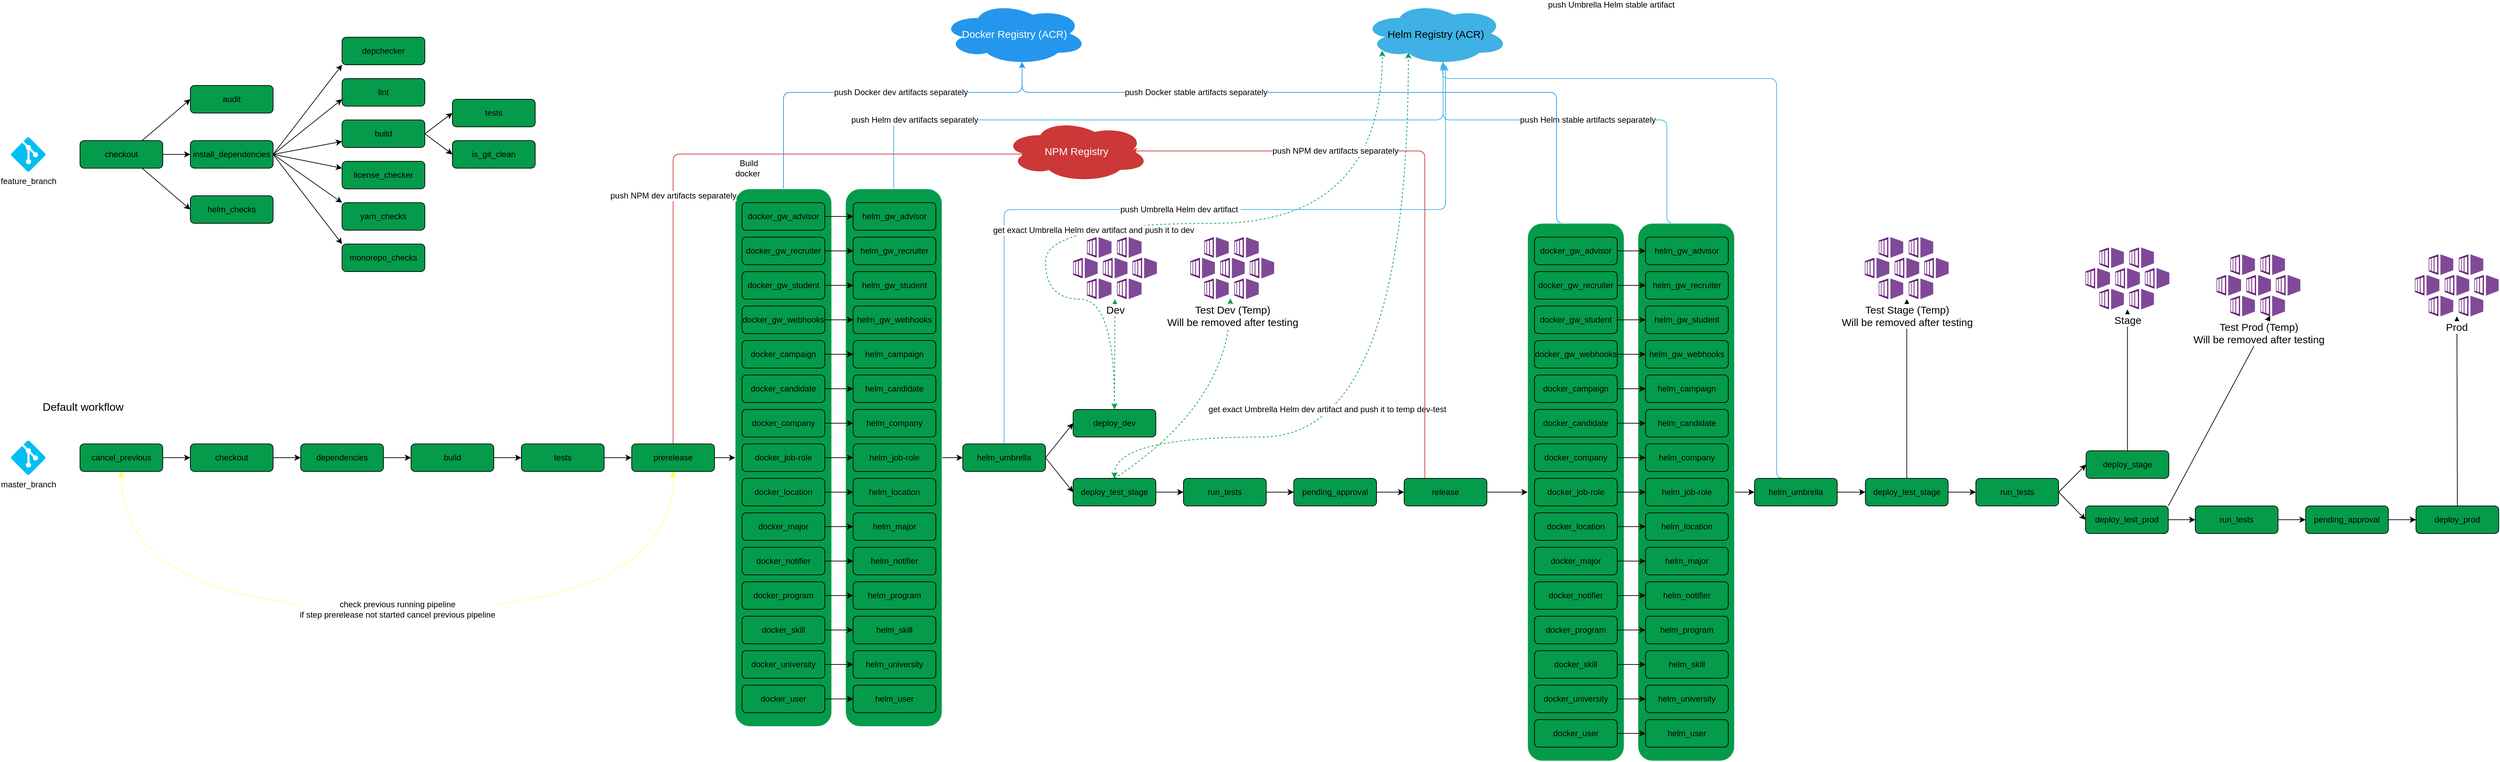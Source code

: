 <mxfile version="13.1.3">
    <diagram id="6hGFLwfOUW9BJ-s0fimq" name="Page-1">
        <mxGraphModel dx="970" dy="420" grid="1" gridSize="10" guides="1" tooltips="1" connect="1" arrows="1" fold="1" page="1" pageScale="1" pageWidth="827" pageHeight="1169" math="0" shadow="0">
            <root>
                <mxCell id="0"/>
                <mxCell id="1" parent="0"/>
                <mxCell id="155" value="" style="edgeStyle=none;rounded=0;orthogonalLoop=1;jettySize=auto;html=1;" parent="1" source="153" target="118" edge="1">
                    <mxGeometry relative="1" as="geometry"/>
                </mxCell>
                <mxCell id="242" value="&lt;font style=&quot;font-size: 12px&quot;&gt;push Helm dev artifacts separately&lt;/font&gt;" style="edgeStyle=orthogonalEdgeStyle;rounded=1;orthogonalLoop=1;jettySize=auto;html=1;exitX=0.5;exitY=0;exitDx=0;exitDy=0;entryX=0.55;entryY=0.95;entryDx=0;entryDy=0;entryPerimeter=0;fillColor=#1ba1e2;strokeColor=#3FB1E5;" parent="1" source="153" target="148" edge="1">
                    <mxGeometry x="-0.796" y="-30" relative="1" as="geometry">
                        <Array as="points">
                            <mxPoint x="1300" y="210"/>
                            <mxPoint x="2097" y="210"/>
                        </Array>
                        <mxPoint x="30" y="-30" as="offset"/>
                    </mxGeometry>
                </mxCell>
                <mxCell id="153" value="" style="rounded=1;whiteSpace=wrap;html=1;fillColor=#049B4A;strokeColor=#F0F0F0;" parent="1" vertex="1">
                    <mxGeometry x="1230" y="310" width="140" height="780" as="geometry"/>
                </mxCell>
                <mxCell id="240" value="&lt;font style=&quot;font-size: 12px&quot;&gt;push Docker&amp;nbsp;dev artifacts&amp;nbsp;separately&lt;/font&gt;" style="edgeStyle=orthogonalEdgeStyle;rounded=1;orthogonalLoop=1;jettySize=auto;html=1;exitX=0.5;exitY=0;exitDx=0;exitDy=0;entryX=0.55;entryY=0.95;entryDx=0;entryDy=0;entryPerimeter=0;fillColor=#0050ef;strokeColor=#2496ed;" parent="1" source="151" target="146" edge="1">
                    <mxGeometry x="0.168" relative="1" as="geometry">
                        <mxPoint x="1486" y="140" as="targetPoint"/>
                        <Array as="points">
                            <mxPoint x="1140" y="170"/>
                            <mxPoint x="1486" y="170"/>
                            <mxPoint x="1486" y="126"/>
                            <mxPoint x="1486" y="126"/>
                        </Array>
                        <mxPoint as="offset"/>
                    </mxGeometry>
                </mxCell>
                <mxCell id="151" value="" style="rounded=1;whiteSpace=wrap;html=1;fillColor=#049B4A;strokeColor=#F0F0F0;" parent="1" vertex="1">
                    <mxGeometry x="1070" y="310" width="140" height="780" as="geometry"/>
                </mxCell>
                <mxCell id="3" value="feature_branch" style="verticalLabelPosition=bottom;html=1;verticalAlign=top;align=center;strokeColor=none;fillColor=#00BEF2;shape=mxgraph.azure.git_repository;" parent="1" vertex="1">
                    <mxGeometry x="20" y="235" width="50" height="50" as="geometry"/>
                </mxCell>
                <mxCell id="4" value="master_branch" style="verticalLabelPosition=bottom;html=1;verticalAlign=top;align=center;strokeColor=none;fillColor=#00BEF2;shape=mxgraph.azure.git_repository;" parent="1" vertex="1">
                    <mxGeometry x="20" y="675" width="50" height="50" as="geometry"/>
                </mxCell>
                <mxCell id="31" style="rounded=0;orthogonalLoop=1;jettySize=auto;html=1;exitX=0.75;exitY=0;exitDx=0;exitDy=0;entryX=0;entryY=0.5;entryDx=0;entryDy=0;" parent="1" source="8" target="14" edge="1">
                    <mxGeometry relative="1" as="geometry"/>
                </mxCell>
                <mxCell id="32" value="" style="edgeStyle=orthogonalEdgeStyle;rounded=0;orthogonalLoop=1;jettySize=auto;html=1;" parent="1" source="8" target="10" edge="1">
                    <mxGeometry relative="1" as="geometry"/>
                </mxCell>
                <mxCell id="33" style="orthogonalLoop=1;jettySize=auto;html=1;exitX=0.75;exitY=1;exitDx=0;exitDy=0;entryX=0;entryY=0.5;entryDx=0;entryDy=0;rounded=0;" parent="1" source="8" target="24" edge="1">
                    <mxGeometry relative="1" as="geometry"/>
                </mxCell>
                <mxCell id="8" value="checkout" style="rounded=1;whiteSpace=wrap;html=1;fillColor=#049B4A;" parent="1" vertex="1">
                    <mxGeometry x="120" y="240" width="120" height="40" as="geometry"/>
                </mxCell>
                <mxCell id="34" value="" style="edgeStyle=none;rounded=0;orthogonalLoop=1;jettySize=auto;html=1;exitX=1;exitY=0.5;exitDx=0;exitDy=0;" parent="1" source="10" target="12" edge="1">
                    <mxGeometry relative="1" as="geometry"/>
                </mxCell>
                <mxCell id="40" style="edgeStyle=none;rounded=0;orthogonalLoop=1;jettySize=auto;html=1;exitX=1;exitY=0.5;exitDx=0;exitDy=0;entryX=0;entryY=1;entryDx=0;entryDy=0;" parent="1" source="10" target="18" edge="1">
                    <mxGeometry relative="1" as="geometry"/>
                </mxCell>
                <mxCell id="41" style="edgeStyle=none;rounded=0;orthogonalLoop=1;jettySize=auto;html=1;exitX=1;exitY=0.5;exitDx=0;exitDy=0;entryX=0;entryY=0.75;entryDx=0;entryDy=0;" parent="1" source="10" target="16" edge="1">
                    <mxGeometry relative="1" as="geometry"/>
                </mxCell>
                <mxCell id="43" style="edgeStyle=none;rounded=0;orthogonalLoop=1;jettySize=auto;html=1;exitX=1;exitY=0.5;exitDx=0;exitDy=0;entryX=0;entryY=0;entryDx=0;entryDy=0;" parent="1" source="10" target="27" edge="1">
                    <mxGeometry relative="1" as="geometry"/>
                </mxCell>
                <mxCell id="44" style="edgeStyle=none;rounded=0;orthogonalLoop=1;jettySize=auto;html=1;exitX=1;exitY=0.5;exitDx=0;exitDy=0;entryX=0;entryY=0;entryDx=0;entryDy=0;" parent="1" source="10" target="26" edge="1">
                    <mxGeometry relative="1" as="geometry"/>
                </mxCell>
                <mxCell id="45" style="edgeStyle=none;rounded=0;orthogonalLoop=1;jettySize=auto;html=1;exitX=1;exitY=0.5;exitDx=0;exitDy=0;entryX=0;entryY=0.25;entryDx=0;entryDy=0;" parent="1" source="10" target="20" edge="1">
                    <mxGeometry relative="1" as="geometry"/>
                </mxCell>
                <mxCell id="10" value="install_dependencies" style="rounded=1;whiteSpace=wrap;html=1;fillColor=#049B4A;" parent="1" vertex="1">
                    <mxGeometry x="280" y="240" width="120" height="40" as="geometry"/>
                </mxCell>
                <mxCell id="35" style="edgeStyle=none;rounded=0;orthogonalLoop=1;jettySize=auto;html=1;exitX=1;exitY=0.5;exitDx=0;exitDy=0;entryX=0;entryY=0.5;entryDx=0;entryDy=0;" parent="1" source="12" target="22" edge="1">
                    <mxGeometry relative="1" as="geometry"/>
                </mxCell>
                <mxCell id="36" style="edgeStyle=none;rounded=0;orthogonalLoop=1;jettySize=auto;html=1;exitX=1;exitY=0.5;exitDx=0;exitDy=0;entryX=0;entryY=0.5;entryDx=0;entryDy=0;" parent="1" source="12" target="28" edge="1">
                    <mxGeometry relative="1" as="geometry"/>
                </mxCell>
                <mxCell id="12" value="build" style="rounded=1;whiteSpace=wrap;html=1;fillColor=#049B4A;" parent="1" vertex="1">
                    <mxGeometry x="500" y="210" width="120" height="40" as="geometry"/>
                </mxCell>
                <mxCell id="14" value="audit" style="rounded=1;whiteSpace=wrap;html=1;fillColor=#049B4A;" parent="1" vertex="1">
                    <mxGeometry x="280" y="160" width="120" height="40" as="geometry"/>
                </mxCell>
                <mxCell id="16" value="lint" style="rounded=1;whiteSpace=wrap;html=1;fillColor=#049B4A;" parent="1" vertex="1">
                    <mxGeometry x="500" y="150" width="120" height="40" as="geometry"/>
                </mxCell>
                <mxCell id="18" value="depchecker" style="rounded=1;whiteSpace=wrap;html=1;fillColor=#049B4A;" parent="1" vertex="1">
                    <mxGeometry x="500" y="90" width="120" height="40" as="geometry"/>
                </mxCell>
                <mxCell id="20" value="license_checker" style="rounded=1;whiteSpace=wrap;html=1;fillColor=#049B4A;" parent="1" vertex="1">
                    <mxGeometry x="500" y="270" width="120" height="40" as="geometry"/>
                </mxCell>
                <mxCell id="22" value="tests" style="rounded=1;whiteSpace=wrap;html=1;fillColor=#049B4A;" parent="1" vertex="1">
                    <mxGeometry x="660" y="180" width="120" height="40" as="geometry"/>
                </mxCell>
                <mxCell id="24" value="helm_checks" style="rounded=1;whiteSpace=wrap;html=1;fillColor=#049B4A;" parent="1" vertex="1">
                    <mxGeometry x="280" y="320" width="120" height="40" as="geometry"/>
                </mxCell>
                <mxCell id="26" value="yarn_checks" style="rounded=1;whiteSpace=wrap;html=1;fillColor=#049B4A;" parent="1" vertex="1">
                    <mxGeometry x="500" y="330" width="120" height="40" as="geometry"/>
                </mxCell>
                <mxCell id="27" value="monorepo_checks" style="rounded=1;whiteSpace=wrap;html=1;fillColor=#049B4A;" parent="1" vertex="1">
                    <mxGeometry x="500" y="390" width="120" height="40" as="geometry"/>
                </mxCell>
                <mxCell id="28" value="is_git_clean" style="rounded=1;whiteSpace=wrap;html=1;fillColor=#049B4A;" parent="1" vertex="1">
                    <mxGeometry x="660" y="240" width="120" height="40" as="geometry"/>
                </mxCell>
                <mxCell id="48" value="" style="edgeStyle=none;rounded=0;orthogonalLoop=1;jettySize=auto;html=1;" parent="1" source="46" target="47" edge="1">
                    <mxGeometry relative="1" as="geometry"/>
                </mxCell>
                <mxCell id="250" value="&lt;font style=&quot;font-size: 12px&quot;&gt;check previous running pipeline&lt;br&gt;if step prerelease not started cancel previous pipeline&lt;/font&gt;" style="edgeStyle=orthogonalEdgeStyle;curved=1;orthogonalLoop=1;jettySize=auto;html=1;exitX=0.5;exitY=1;exitDx=0;exitDy=0;entryX=0.5;entryY=1;entryDx=0;entryDy=0;dashed=1;startArrow=classic;startFill=1;strokeColor=#FFFF33;" parent="1" source="46" target="55" edge="1">
                    <mxGeometry relative="1" as="geometry">
                        <Array as="points">
                            <mxPoint x="180" y="920"/>
                            <mxPoint x="980" y="920"/>
                        </Array>
                    </mxGeometry>
                </mxCell>
                <mxCell id="46" value="cancel_previous" style="rounded=1;whiteSpace=wrap;html=1;fillColor=#049B4A;" parent="1" vertex="1">
                    <mxGeometry x="120" y="680" width="120" height="40" as="geometry"/>
                </mxCell>
                <mxCell id="50" value="" style="edgeStyle=none;rounded=0;orthogonalLoop=1;jettySize=auto;html=1;" parent="1" source="47" target="49" edge="1">
                    <mxGeometry relative="1" as="geometry"/>
                </mxCell>
                <mxCell id="47" value="checkout" style="rounded=1;whiteSpace=wrap;html=1;fillColor=#049B4A;" parent="1" vertex="1">
                    <mxGeometry x="280" y="680" width="120" height="40" as="geometry"/>
                </mxCell>
                <mxCell id="52" value="" style="edgeStyle=none;rounded=0;orthogonalLoop=1;jettySize=auto;html=1;" parent="1" source="49" target="51" edge="1">
                    <mxGeometry relative="1" as="geometry"/>
                </mxCell>
                <mxCell id="49" value="dependencies" style="rounded=1;whiteSpace=wrap;html=1;fillColor=#049B4A;" parent="1" vertex="1">
                    <mxGeometry x="440" y="680" width="120" height="40" as="geometry"/>
                </mxCell>
                <mxCell id="54" value="" style="edgeStyle=none;rounded=0;orthogonalLoop=1;jettySize=auto;html=1;" parent="1" source="51" target="53" edge="1">
                    <mxGeometry relative="1" as="geometry"/>
                </mxCell>
                <mxCell id="51" value="build" style="rounded=1;whiteSpace=wrap;html=1;fillColor=#049B4A;" parent="1" vertex="1">
                    <mxGeometry x="600" y="680" width="120" height="40" as="geometry"/>
                </mxCell>
                <mxCell id="56" value="" style="edgeStyle=none;rounded=0;orthogonalLoop=1;jettySize=auto;html=1;" parent="1" source="53" target="55" edge="1">
                    <mxGeometry relative="1" as="geometry"/>
                </mxCell>
                <mxCell id="53" value="tests" style="rounded=1;whiteSpace=wrap;html=1;fillColor=#049B4A;" parent="1" vertex="1">
                    <mxGeometry x="760" y="680" width="120" height="40" as="geometry"/>
                </mxCell>
                <mxCell id="154" value="" style="edgeStyle=none;rounded=0;orthogonalLoop=1;jettySize=auto;html=1;" parent="1" source="55" target="151" edge="1">
                    <mxGeometry relative="1" as="geometry"/>
                </mxCell>
                <mxCell id="237" value="&lt;font style=&quot;font-size: 12px&quot;&gt;push NPM dev artifacts&amp;nbsp;separately&lt;/font&gt;" style="edgeStyle=orthogonalEdgeStyle;rounded=1;orthogonalLoop=1;jettySize=auto;html=1;exitX=0.5;exitY=0;exitDx=0;exitDy=0;entryX=0.16;entryY=0.55;entryDx=0;entryDy=0;entryPerimeter=0;fillColor=#e51400;strokeColor=#cb3837;" parent="1" source="55" target="144" edge="1">
                    <mxGeometry x="-0.1" y="-60" relative="1" as="geometry">
                        <Array as="points">
                            <mxPoint x="980" y="260"/>
                        </Array>
                        <mxPoint as="offset"/>
                    </mxGeometry>
                </mxCell>
                <mxCell id="55" value="prerelease" style="rounded=1;whiteSpace=wrap;html=1;fillColor=#049B4A;" parent="1" vertex="1">
                    <mxGeometry x="920" y="680" width="120" height="40" as="geometry"/>
                </mxCell>
                <mxCell id="110" value="" style="edgeStyle=none;rounded=0;orthogonalLoop=1;jettySize=auto;html=1;" parent="1" source="57" target="88" edge="1">
                    <mxGeometry relative="1" as="geometry"/>
                </mxCell>
                <mxCell id="57" value="docker_job-role" style="rounded=1;whiteSpace=wrap;html=1;fillColor=#049B4A;" parent="1" vertex="1">
                    <mxGeometry x="1080" y="680" width="120" height="40" as="geometry"/>
                </mxCell>
                <mxCell id="109" value="" style="edgeStyle=none;rounded=0;orthogonalLoop=1;jettySize=auto;html=1;" parent="1" source="59" target="89" edge="1">
                    <mxGeometry relative="1" as="geometry"/>
                </mxCell>
                <mxCell id="59" value="docker_company" style="rounded=1;whiteSpace=wrap;html=1;fillColor=#049B4A;" parent="1" vertex="1">
                    <mxGeometry x="1080" y="630" width="120" height="40" as="geometry"/>
                </mxCell>
                <mxCell id="108" value="" style="edgeStyle=none;rounded=0;orthogonalLoop=1;jettySize=auto;html=1;" parent="1" source="60" target="90" edge="1">
                    <mxGeometry relative="1" as="geometry"/>
                </mxCell>
                <mxCell id="60" value="docker_candidate" style="rounded=1;whiteSpace=wrap;html=1;fillColor=#049B4A;" parent="1" vertex="1">
                    <mxGeometry x="1080" y="580" width="120" height="40" as="geometry"/>
                </mxCell>
                <mxCell id="107" value="" style="edgeStyle=none;rounded=0;orthogonalLoop=1;jettySize=auto;html=1;" parent="1" source="61" target="91" edge="1">
                    <mxGeometry relative="1" as="geometry"/>
                </mxCell>
                <mxCell id="61" value="docker_campaign" style="rounded=1;whiteSpace=wrap;html=1;fillColor=#049B4A;" parent="1" vertex="1">
                    <mxGeometry x="1080" y="530" width="120" height="40" as="geometry"/>
                </mxCell>
                <mxCell id="106" value="" style="edgeStyle=none;rounded=0;orthogonalLoop=1;jettySize=auto;html=1;" parent="1" source="62" target="92" edge="1">
                    <mxGeometry relative="1" as="geometry"/>
                </mxCell>
                <mxCell id="62" value="docker_gw_webhooks" style="rounded=1;whiteSpace=wrap;html=1;fillColor=#049B4A;" parent="1" vertex="1">
                    <mxGeometry x="1080" y="480" width="120" height="40" as="geometry"/>
                </mxCell>
                <mxCell id="105" value="" style="edgeStyle=none;rounded=0;orthogonalLoop=1;jettySize=auto;html=1;" parent="1" source="63" target="93" edge="1">
                    <mxGeometry relative="1" as="geometry"/>
                </mxCell>
                <mxCell id="63" value="docker_gw_student" style="rounded=1;whiteSpace=wrap;html=1;fillColor=#049B4A;" parent="1" vertex="1">
                    <mxGeometry x="1080" y="430" width="120" height="40" as="geometry"/>
                </mxCell>
                <mxCell id="104" value="" style="edgeStyle=none;rounded=0;orthogonalLoop=1;jettySize=auto;html=1;" parent="1" source="64" target="94" edge="1">
                    <mxGeometry relative="1" as="geometry"/>
                </mxCell>
                <mxCell id="64" value="docker_gw_recruiter" style="rounded=1;whiteSpace=wrap;html=1;fillColor=#049B4A;" parent="1" vertex="1">
                    <mxGeometry x="1080" y="380" width="120" height="40" as="geometry"/>
                </mxCell>
                <mxCell id="103" value="" style="edgeStyle=none;rounded=0;orthogonalLoop=1;jettySize=auto;html=1;" parent="1" source="65" target="95" edge="1">
                    <mxGeometry relative="1" as="geometry"/>
                </mxCell>
                <mxCell id="65" value="docker_gw_advisor" style="rounded=1;whiteSpace=wrap;html=1;fillColor=#049B4A;" parent="1" vertex="1">
                    <mxGeometry x="1080" y="330" width="120" height="40" as="geometry"/>
                </mxCell>
                <mxCell id="115" value="" style="edgeStyle=none;rounded=0;orthogonalLoop=1;jettySize=auto;html=1;" parent="1" source="66" target="96" edge="1">
                    <mxGeometry relative="1" as="geometry"/>
                </mxCell>
                <mxCell id="66" value="docker_skill" style="rounded=1;whiteSpace=wrap;html=1;fillColor=#049B4A;" parent="1" vertex="1">
                    <mxGeometry x="1080" y="930" width="120" height="40" as="geometry"/>
                </mxCell>
                <mxCell id="111" value="" style="edgeStyle=none;rounded=0;orthogonalLoop=1;jettySize=auto;html=1;" parent="1" source="67" target="97" edge="1">
                    <mxGeometry relative="1" as="geometry"/>
                </mxCell>
                <mxCell id="67" value="docker_location" style="rounded=1;whiteSpace=wrap;html=1;fillColor=#049B4A;" parent="1" vertex="1">
                    <mxGeometry x="1080" y="730" width="120" height="40" as="geometry"/>
                </mxCell>
                <mxCell id="112" value="" style="edgeStyle=none;rounded=0;orthogonalLoop=1;jettySize=auto;html=1;" parent="1" source="68" target="98" edge="1">
                    <mxGeometry relative="1" as="geometry"/>
                </mxCell>
                <mxCell id="68" value="docker_major" style="rounded=1;whiteSpace=wrap;html=1;fillColor=#049B4A;" parent="1" vertex="1">
                    <mxGeometry x="1080" y="780" width="120" height="40" as="geometry"/>
                </mxCell>
                <mxCell id="113" value="" style="edgeStyle=none;rounded=0;orthogonalLoop=1;jettySize=auto;html=1;" parent="1" source="69" target="99" edge="1">
                    <mxGeometry relative="1" as="geometry"/>
                </mxCell>
                <mxCell id="69" value="docker_notifier" style="rounded=1;whiteSpace=wrap;html=1;fillColor=#049B4A;" parent="1" vertex="1">
                    <mxGeometry x="1080" y="830" width="120" height="40" as="geometry"/>
                </mxCell>
                <mxCell id="114" value="" style="edgeStyle=none;rounded=0;orthogonalLoop=1;jettySize=auto;html=1;" parent="1" source="70" target="100" edge="1">
                    <mxGeometry relative="1" as="geometry"/>
                </mxCell>
                <mxCell id="70" value="docker_program" style="rounded=1;whiteSpace=wrap;html=1;fillColor=#049B4A;" parent="1" vertex="1">
                    <mxGeometry x="1080" y="880" width="120" height="40" as="geometry"/>
                </mxCell>
                <mxCell id="116" value="" style="edgeStyle=none;rounded=0;orthogonalLoop=1;jettySize=auto;html=1;" parent="1" source="71" target="101" edge="1">
                    <mxGeometry relative="1" as="geometry"/>
                </mxCell>
                <mxCell id="71" value="docker_university" style="rounded=1;whiteSpace=wrap;html=1;fillColor=#049B4A;" parent="1" vertex="1">
                    <mxGeometry x="1080" y="980" width="120" height="40" as="geometry"/>
                </mxCell>
                <mxCell id="117" value="" style="edgeStyle=none;rounded=0;orthogonalLoop=1;jettySize=auto;html=1;" parent="1" source="72" target="102" edge="1">
                    <mxGeometry relative="1" as="geometry"/>
                </mxCell>
                <mxCell id="72" value="docker_user" style="rounded=1;whiteSpace=wrap;html=1;fillColor=#049B4A;" parent="1" vertex="1">
                    <mxGeometry x="1080" y="1030" width="120" height="40" as="geometry"/>
                </mxCell>
                <mxCell id="88" value="helm_job-role" style="rounded=1;whiteSpace=wrap;html=1;fillColor=#049B4A;" parent="1" vertex="1">
                    <mxGeometry x="1241" y="680" width="120" height="40" as="geometry"/>
                </mxCell>
                <mxCell id="121" value="" style="edgeStyle=none;rounded=0;orthogonalLoop=1;jettySize=auto;html=1;exitX=1;exitY=0.5;exitDx=0;exitDy=0;entryX=0;entryY=0.5;entryDx=0;entryDy=0;" parent="1" source="118" target="120" edge="1">
                    <mxGeometry relative="1" as="geometry"/>
                </mxCell>
                <mxCell id="123" style="edgeStyle=none;rounded=0;orthogonalLoop=1;jettySize=auto;html=1;exitX=1;exitY=0.5;exitDx=0;exitDy=0;entryX=0;entryY=0.5;entryDx=0;entryDy=0;" parent="1" source="118" target="122" edge="1">
                    <mxGeometry relative="1" as="geometry"/>
                </mxCell>
                <mxCell id="244" value="&lt;font style=&quot;font-size: 12px&quot;&gt;push Umbrella Helm dev artifact&amp;nbsp;&lt;/font&gt;" style="edgeStyle=orthogonalEdgeStyle;rounded=1;orthogonalLoop=1;jettySize=auto;html=1;exitX=0.5;exitY=0;exitDx=0;exitDy=0;fillColor=#1ba1e2;strokeColor=#3FB1E5;" parent="1" source="118" edge="1">
                    <mxGeometry relative="1" as="geometry">
                        <mxPoint x="2100" y="130" as="targetPoint"/>
                        <Array as="points">
                            <mxPoint x="1460" y="340"/>
                            <mxPoint x="2100" y="340"/>
                        </Array>
                    </mxGeometry>
                </mxCell>
                <mxCell id="118" value="helm_umbrella" style="rounded=1;whiteSpace=wrap;html=1;fillColor=#049B4A;" parent="1" vertex="1">
                    <mxGeometry x="1400" y="680" width="120" height="40" as="geometry"/>
                </mxCell>
                <mxCell id="172" style="edgeStyle=none;rounded=0;orthogonalLoop=1;jettySize=auto;html=1;exitX=0.5;exitY=0;exitDx=0;exitDy=0;dashed=1;strokeColor=#049B4A;" parent="1" source="120" target="161" edge="1">
                    <mxGeometry relative="1" as="geometry"/>
                </mxCell>
                <mxCell id="248" value="&lt;font style=&quot;font-size: 12px&quot;&gt;get exact Umbrella Helm dev artifact and push it to dev&amp;nbsp;&lt;/font&gt;" style="edgeStyle=orthogonalEdgeStyle;orthogonalLoop=1;jettySize=auto;html=1;exitX=0.5;exitY=0;exitDx=0;exitDy=0;entryX=0.13;entryY=0.77;entryDx=0;entryDy=0;entryPerimeter=0;strokeColor=#049B4A;dashed=1;curved=1;startArrow=classic;startFill=1;" parent="1" source="120" target="148" edge="1">
                    <mxGeometry x="-0.206" y="-10" relative="1" as="geometry">
                        <Array as="points">
                            <mxPoint x="1620" y="470"/>
                            <mxPoint x="1520" y="470"/>
                            <mxPoint x="1520" y="360"/>
                            <mxPoint x="2008" y="360"/>
                        </Array>
                        <mxPoint as="offset"/>
                    </mxGeometry>
                </mxCell>
                <mxCell id="120" value="deploy_dev" style="rounded=1;whiteSpace=wrap;html=1;fillColor=#049B4A;" parent="1" vertex="1">
                    <mxGeometry x="1560" y="630" width="120" height="40" as="geometry"/>
                </mxCell>
                <mxCell id="89" value="helm_company" style="rounded=1;whiteSpace=wrap;html=1;fillColor=#049B4A;" parent="1" vertex="1">
                    <mxGeometry x="1241" y="630" width="120" height="40" as="geometry"/>
                </mxCell>
                <mxCell id="90" value="helm_candidate" style="rounded=1;whiteSpace=wrap;html=1;fillColor=#049B4A;" parent="1" vertex="1">
                    <mxGeometry x="1241" y="580" width="120" height="40" as="geometry"/>
                </mxCell>
                <mxCell id="91" value="helm_campaign" style="rounded=1;whiteSpace=wrap;html=1;fillColor=#049B4A;" parent="1" vertex="1">
                    <mxGeometry x="1241" y="530" width="120" height="40" as="geometry"/>
                </mxCell>
                <mxCell id="92" value="helm_gw_webhooks" style="rounded=1;whiteSpace=wrap;html=1;fillColor=#049B4A;" parent="1" vertex="1">
                    <mxGeometry x="1241" y="480" width="120" height="40" as="geometry"/>
                </mxCell>
                <mxCell id="93" value="helm_gw_student" style="rounded=1;whiteSpace=wrap;html=1;fillColor=#049B4A;" parent="1" vertex="1">
                    <mxGeometry x="1241" y="430" width="120" height="40" as="geometry"/>
                </mxCell>
                <mxCell id="94" value="helm_gw_recruiter" style="rounded=1;whiteSpace=wrap;html=1;fillColor=#049B4A;" parent="1" vertex="1">
                    <mxGeometry x="1241" y="380" width="120" height="40" as="geometry"/>
                </mxCell>
                <mxCell id="95" value="helm_gw_advisor" style="rounded=1;whiteSpace=wrap;html=1;fillColor=#049B4A;" parent="1" vertex="1">
                    <mxGeometry x="1241" y="330" width="120" height="40" as="geometry"/>
                </mxCell>
                <mxCell id="96" value="helm_skill" style="rounded=1;whiteSpace=wrap;html=1;fillColor=#049B4A;" parent="1" vertex="1">
                    <mxGeometry x="1241" y="930" width="120" height="40" as="geometry"/>
                </mxCell>
                <mxCell id="97" value="helm_location" style="rounded=1;whiteSpace=wrap;html=1;fillColor=#049B4A;" parent="1" vertex="1">
                    <mxGeometry x="1241" y="730" width="120" height="40" as="geometry"/>
                </mxCell>
                <mxCell id="98" value="helm_major" style="rounded=1;whiteSpace=wrap;html=1;fillColor=#049B4A;" parent="1" vertex="1">
                    <mxGeometry x="1241" y="780" width="120" height="40" as="geometry"/>
                </mxCell>
                <mxCell id="99" value="helm_notifier" style="rounded=1;whiteSpace=wrap;html=1;fillColor=#049B4A;" parent="1" vertex="1">
                    <mxGeometry x="1241" y="830" width="120" height="40" as="geometry"/>
                </mxCell>
                <mxCell id="100" value="helm_program" style="rounded=1;whiteSpace=wrap;html=1;fillColor=#049B4A;" parent="1" vertex="1">
                    <mxGeometry x="1241" y="880" width="120" height="40" as="geometry"/>
                </mxCell>
                <mxCell id="101" value="helm_university" style="rounded=1;whiteSpace=wrap;html=1;fillColor=#049B4A;" parent="1" vertex="1">
                    <mxGeometry x="1241" y="980" width="120" height="40" as="geometry"/>
                </mxCell>
                <mxCell id="102" value="helm_user" style="rounded=1;whiteSpace=wrap;html=1;fillColor=#049B4A;" parent="1" vertex="1">
                    <mxGeometry x="1241" y="1030" width="120" height="40" as="geometry"/>
                </mxCell>
                <mxCell id="125" value="" style="edgeStyle=none;rounded=0;orthogonalLoop=1;jettySize=auto;html=1;" parent="1" source="122" target="124" edge="1">
                    <mxGeometry relative="1" as="geometry"/>
                </mxCell>
                <mxCell id="173" style="edgeStyle=none;orthogonalLoop=1;jettySize=auto;html=1;exitX=0.5;exitY=0;exitDx=0;exitDy=0;entryX=0.477;entryY=0.989;entryDx=0;entryDy=0;entryPerimeter=0;dashed=1;strokeColor=#049B4A;curved=1;" parent="1" source="122" target="163" edge="1">
                    <mxGeometry relative="1" as="geometry">
                        <Array as="points">
                            <mxPoint x="1788" y="620"/>
                        </Array>
                    </mxGeometry>
                </mxCell>
                <mxCell id="249" value="&lt;span style=&quot;font-size: 12px&quot;&gt;get exact Umbrella Helm dev artifact and push it to temp dev-test&amp;nbsp;&lt;/span&gt;" style="edgeStyle=orthogonalEdgeStyle;orthogonalLoop=1;jettySize=auto;html=1;exitX=0.5;exitY=0;exitDx=0;exitDy=0;entryX=0.31;entryY=0.8;entryDx=0;entryDy=0;entryPerimeter=0;dashed=1;strokeColor=#049B4A;startArrow=classic;startFill=1;curved=1;" parent="1" source="122" target="148" edge="1">
                    <mxGeometry x="-0.291" y="40" relative="1" as="geometry">
                        <Array as="points">
                            <mxPoint x="1620" y="670"/>
                            <mxPoint x="2046" y="670"/>
                        </Array>
                        <mxPoint as="offset"/>
                    </mxGeometry>
                </mxCell>
                <mxCell id="122" value="deploy_test_stage" style="rounded=1;whiteSpace=wrap;html=1;fillColor=#049B4A;" parent="1" vertex="1">
                    <mxGeometry x="1560" y="730" width="120" height="40" as="geometry"/>
                </mxCell>
                <mxCell id="127" value="" style="edgeStyle=none;rounded=0;orthogonalLoop=1;jettySize=auto;html=1;" parent="1" source="124" target="126" edge="1">
                    <mxGeometry relative="1" as="geometry"/>
                </mxCell>
                <mxCell id="124" value="run_tests" style="rounded=1;whiteSpace=wrap;html=1;fillColor=#049B4A;" parent="1" vertex="1">
                    <mxGeometry x="1720" y="730" width="120" height="40" as="geometry"/>
                </mxCell>
                <mxCell id="129" value="" style="edgeStyle=none;rounded=0;orthogonalLoop=1;jettySize=auto;html=1;" parent="1" source="126" target="128" edge="1">
                    <mxGeometry relative="1" as="geometry"/>
                </mxCell>
                <mxCell id="126" value="pending_approval" style="rounded=1;whiteSpace=wrap;html=1;fillColor=#049B4A;" parent="1" vertex="1">
                    <mxGeometry x="1880" y="730" width="120" height="40" as="geometry"/>
                </mxCell>
                <mxCell id="230" style="edgeStyle=none;rounded=0;orthogonalLoop=1;jettySize=auto;html=1;exitX=1;exitY=0.5;exitDx=0;exitDy=0;entryX=0;entryY=0.5;entryDx=0;entryDy=0;" parent="1" source="128" target="183" edge="1">
                    <mxGeometry relative="1" as="geometry">
                        <mxPoint x="2151" y="750" as="sourcePoint"/>
                    </mxGeometry>
                </mxCell>
                <mxCell id="238" value="&lt;font style=&quot;font-size: 12px&quot;&gt;push NPM&amp;nbsp;dev artifacts&amp;nbsp;separately&lt;/font&gt;" style="edgeStyle=orthogonalEdgeStyle;rounded=1;orthogonalLoop=1;jettySize=auto;html=1;exitX=0.25;exitY=0;exitDx=0;exitDy=0;entryX=0.875;entryY=0.5;entryDx=0;entryDy=0;entryPerimeter=0;fillColor=#e51400;strokeColor=#cb3837;" parent="1" source="128" target="144" edge="1">
                    <mxGeometry x="0.054" y="130" relative="1" as="geometry">
                        <Array as="points">
                            <mxPoint x="2070" y="255"/>
                        </Array>
                        <mxPoint x="-130" y="-130" as="offset"/>
                    </mxGeometry>
                </mxCell>
                <mxCell id="128" value="release" style="rounded=1;whiteSpace=wrap;html=1;fillColor=#049B4A;" parent="1" vertex="1">
                    <mxGeometry x="2040" y="730" width="120" height="40" as="geometry"/>
                </mxCell>
                <mxCell id="133" value="" style="edgeStyle=none;rounded=0;orthogonalLoop=1;jettySize=auto;html=1;" parent="1" source="130" target="132" edge="1">
                    <mxGeometry relative="1" as="geometry"/>
                </mxCell>
                <mxCell id="174" style="edgeStyle=none;rounded=0;orthogonalLoop=1;jettySize=auto;html=1;" parent="1" source="130" target="164" edge="1">
                    <mxGeometry relative="1" as="geometry"/>
                </mxCell>
                <mxCell id="130" value="deploy_test_stage" style="rounded=1;whiteSpace=wrap;html=1;fillColor=#049B4A;" parent="1" vertex="1">
                    <mxGeometry x="2708.81" y="730" width="120" height="40" as="geometry"/>
                </mxCell>
                <mxCell id="135" value="" style="edgeStyle=none;rounded=0;orthogonalLoop=1;jettySize=auto;html=1;entryX=0;entryY=0.5;entryDx=0;entryDy=0;exitX=1;exitY=0.5;exitDx=0;exitDy=0;" parent="1" source="132" target="134" edge="1">
                    <mxGeometry relative="1" as="geometry"/>
                </mxCell>
                <mxCell id="176" style="edgeStyle=none;rounded=0;orthogonalLoop=1;jettySize=auto;html=1;exitX=1;exitY=0.5;exitDx=0;exitDy=0;entryX=0;entryY=0.5;entryDx=0;entryDy=0;" parent="1" source="132" target="136" edge="1">
                    <mxGeometry relative="1" as="geometry"/>
                </mxCell>
                <mxCell id="132" value="run_tests" style="rounded=1;whiteSpace=wrap;html=1;fillColor=#049B4A;" parent="1" vertex="1">
                    <mxGeometry x="2869" y="730" width="120" height="40" as="geometry"/>
                </mxCell>
                <mxCell id="175" style="edgeStyle=none;rounded=0;orthogonalLoop=1;jettySize=auto;html=1;" parent="1" source="134" target="168" edge="1">
                    <mxGeometry relative="1" as="geometry"/>
                </mxCell>
                <mxCell id="134" value="deploy_stage" style="rounded=1;whiteSpace=wrap;html=1;fillColor=#049B4A;" parent="1" vertex="1">
                    <mxGeometry x="3028.81" y="690" width="120" height="40" as="geometry"/>
                </mxCell>
                <mxCell id="139" value="" style="edgeStyle=none;rounded=0;orthogonalLoop=1;jettySize=auto;html=1;" parent="1" source="136" target="138" edge="1">
                    <mxGeometry relative="1" as="geometry"/>
                </mxCell>
                <mxCell id="177" style="edgeStyle=none;rounded=0;orthogonalLoop=1;jettySize=auto;html=1;exitX=1;exitY=0;exitDx=0;exitDy=0;entryX=0.64;entryY=0.989;entryDx=0;entryDy=0;entryPerimeter=0;" parent="1" source="136" target="167" edge="1">
                    <mxGeometry relative="1" as="geometry"/>
                </mxCell>
                <mxCell id="136" value="deploy_test_prod" style="rounded=1;whiteSpace=wrap;html=1;fillColor=#049B4A;" parent="1" vertex="1">
                    <mxGeometry x="3028" y="770" width="120" height="40" as="geometry"/>
                </mxCell>
                <mxCell id="141" value="" style="edgeStyle=none;rounded=0;orthogonalLoop=1;jettySize=auto;html=1;" parent="1" source="138" target="140" edge="1">
                    <mxGeometry relative="1" as="geometry"/>
                </mxCell>
                <mxCell id="138" value="run_tests" style="rounded=1;whiteSpace=wrap;html=1;fillColor=#049B4A;" parent="1" vertex="1">
                    <mxGeometry x="3187.19" y="770" width="120" height="40" as="geometry"/>
                </mxCell>
                <mxCell id="143" value="" style="edgeStyle=none;rounded=0;orthogonalLoop=1;jettySize=auto;html=1;" parent="1" source="140" target="142" edge="1">
                    <mxGeometry relative="1" as="geometry"/>
                </mxCell>
                <mxCell id="140" value="pending_approval" style="rounded=1;whiteSpace=wrap;html=1;fillColor=#049B4A;" parent="1" vertex="1">
                    <mxGeometry x="3347.19" y="770" width="120" height="40" as="geometry"/>
                </mxCell>
                <mxCell id="180" style="edgeStyle=none;rounded=0;orthogonalLoop=1;jettySize=auto;html=1;exitX=0.5;exitY=0;exitDx=0;exitDy=0;" parent="1" source="142" target="162" edge="1">
                    <mxGeometry relative="1" as="geometry"/>
                </mxCell>
                <mxCell id="142" value="deploy_prod" style="rounded=1;whiteSpace=wrap;html=1;fillColor=#049B4A;" parent="1" vertex="1">
                    <mxGeometry x="3507.19" y="770" width="120" height="40" as="geometry"/>
                </mxCell>
                <mxCell id="144" value="&lt;font style=&quot;font-size: 15px&quot;&gt;NPM Registry&lt;/font&gt;" style="ellipse;shape=cloud;whiteSpace=wrap;html=1;strokeColor=#cb3837;fillColor=#cb3837;fontColor=#ffffff;" parent="1" vertex="1">
                    <mxGeometry x="1460" y="210" width="210" height="90" as="geometry"/>
                </mxCell>
                <mxCell id="146" value="&lt;font style=&quot;font-size: 15px&quot;&gt;Docker Registry (ACR)&lt;/font&gt;" style="ellipse;shape=cloud;whiteSpace=wrap;html=1;fillColor=#2496ed;strokeColor=#2496ed;fontColor=#ffffff;" parent="1" vertex="1">
                    <mxGeometry x="1370" y="40" width="210" height="90" as="geometry"/>
                </mxCell>
                <mxCell id="148" value="&lt;font style=&quot;font-size: 15px&quot;&gt;Helm Registry (ACR)&lt;/font&gt;" style="ellipse;shape=cloud;whiteSpace=wrap;html=1;strokeColor=#3FB1E5;fillColor=#3FB1E5;" parent="1" vertex="1">
                    <mxGeometry x="1981" y="40" width="210" height="90" as="geometry"/>
                </mxCell>
                <mxCell id="161" value="&lt;font style=&quot;font-size: 15px&quot;&gt;Dev&lt;/font&gt;" style="aspect=fixed;html=1;points=[];align=center;image;fontSize=12;image=img/lib/mscae/Kubernetes_Services.svg;fillColor=#0078d4;" parent="1" vertex="1">
                    <mxGeometry x="1560" y="380" width="121.62" height="90" as="geometry"/>
                </mxCell>
                <mxCell id="162" value="&lt;font style=&quot;font-size: 15px&quot;&gt;Prod&lt;/font&gt;" style="aspect=fixed;html=1;points=[];align=center;image;fontSize=12;image=img/lib/mscae/Kubernetes_Services.svg;fillColor=none;" parent="1" vertex="1">
                    <mxGeometry x="3505.57" y="405" width="121.62" height="90" as="geometry"/>
                </mxCell>
                <mxCell id="163" value="&lt;font style=&quot;font-size: 15px&quot;&gt;Test Dev (Temp)&lt;br&gt;Will be removed after testing&lt;/font&gt;" style="aspect=fixed;html=1;points=[];align=center;image;fontSize=12;image=img/lib/mscae/Kubernetes_Services.svg;fillColor=none;" parent="1" vertex="1">
                    <mxGeometry x="1730.0" y="380" width="121.62" height="90" as="geometry"/>
                </mxCell>
                <mxCell id="164" value="&lt;font style=&quot;font-size: 15px&quot;&gt;Test Stage (Temp)&lt;br&gt;Will be removed after testing&lt;/font&gt;" style="aspect=fixed;html=1;points=[];align=center;image;fontSize=12;image=img/lib/mscae/Kubernetes_Services.svg;fillColor=none;" parent="1" vertex="1">
                    <mxGeometry x="2708" y="380" width="121.62" height="90" as="geometry"/>
                </mxCell>
                <mxCell id="167" value="&lt;font style=&quot;font-size: 15px&quot;&gt;Test Prod (Temp)&lt;br&gt;Will be removed after testing&lt;/font&gt;" style="aspect=fixed;html=1;points=[];align=center;image;fontSize=12;image=img/lib/mscae/Kubernetes_Services.svg;fillColor=none;" parent="1" vertex="1">
                    <mxGeometry x="3218" y="405" width="121.62" height="90" as="geometry"/>
                </mxCell>
                <mxCell id="168" value="&lt;font style=&quot;font-size: 15px&quot;&gt;Stage&lt;/font&gt;" style="aspect=fixed;html=1;points=[];align=center;image;fontSize=12;image=img/lib/mscae/Kubernetes_Services.svg;fillColor=none;" parent="1" vertex="1">
                    <mxGeometry x="3028" y="395" width="121.62" height="90" as="geometry"/>
                </mxCell>
                <mxCell id="234" value="" style="edgeStyle=none;rounded=0;orthogonalLoop=1;jettySize=auto;html=1;" parent="1" source="182" target="232" edge="1">
                    <mxGeometry relative="1" as="geometry"/>
                </mxCell>
                <mxCell id="243" value="&lt;font style=&quot;font-size: 12px&quot;&gt;push Helm stable artifacts&amp;nbsp;separately&lt;/font&gt;" style="edgeStyle=orthogonalEdgeStyle;rounded=1;orthogonalLoop=1;jettySize=auto;html=1;exitX=0.5;exitY=0;exitDx=0;exitDy=0;entryX=0.55;entryY=0.95;entryDx=0;entryDy=0;entryPerimeter=0;fillColor=#1ba1e2;strokeColor=#3FB1E5;" parent="1" source="182" target="148" edge="1">
                    <mxGeometry relative="1" as="geometry">
                        <Array as="points">
                            <mxPoint x="2421" y="210"/>
                            <mxPoint x="2097" y="210"/>
                        </Array>
                    </mxGeometry>
                </mxCell>
                <mxCell id="182" value="" style="rounded=1;whiteSpace=wrap;html=1;fillColor=#049B4A;strokeColor=#F0F0F0;" parent="1" vertex="1">
                    <mxGeometry x="2379" y="360" width="140" height="780" as="geometry"/>
                </mxCell>
                <mxCell id="241" value="&lt;font style=&quot;font-size: 12px&quot;&gt;push Docker stable artifacts&amp;nbsp;separately&lt;/font&gt;" style="edgeStyle=orthogonalEdgeStyle;rounded=1;orthogonalLoop=1;jettySize=auto;html=1;exitX=0.5;exitY=0;exitDx=0;exitDy=0;fillColor=#0050ef;strokeColor=#2496ed;" parent="1" source="183" edge="1">
                    <mxGeometry x="0.429" relative="1" as="geometry">
                        <mxPoint x="1486" y="126" as="targetPoint"/>
                        <Array as="points">
                            <mxPoint x="2261" y="170"/>
                            <mxPoint x="1486" y="170"/>
                        </Array>
                        <mxPoint as="offset"/>
                    </mxGeometry>
                </mxCell>
                <mxCell id="183" value="" style="rounded=1;whiteSpace=wrap;html=1;fillColor=#049B4A;strokeColor=#F0F0F0;" parent="1" vertex="1">
                    <mxGeometry x="2219" y="360" width="140" height="780" as="geometry"/>
                </mxCell>
                <mxCell id="184" value="" style="edgeStyle=none;rounded=0;orthogonalLoop=1;jettySize=auto;html=1;" parent="1" source="185" target="214" edge="1">
                    <mxGeometry relative="1" as="geometry"/>
                </mxCell>
                <mxCell id="185" value="docker_job-role" style="rounded=1;whiteSpace=wrap;html=1;fillColor=#049B4A;" parent="1" vertex="1">
                    <mxGeometry x="2229" y="730" width="120" height="40" as="geometry"/>
                </mxCell>
                <mxCell id="186" value="" style="edgeStyle=none;rounded=0;orthogonalLoop=1;jettySize=auto;html=1;" parent="1" source="187" target="215" edge="1">
                    <mxGeometry relative="1" as="geometry"/>
                </mxCell>
                <mxCell id="187" value="docker_company" style="rounded=1;whiteSpace=wrap;html=1;fillColor=#049B4A;" parent="1" vertex="1">
                    <mxGeometry x="2229" y="680" width="120" height="40" as="geometry"/>
                </mxCell>
                <mxCell id="188" value="" style="edgeStyle=none;rounded=0;orthogonalLoop=1;jettySize=auto;html=1;" parent="1" source="189" target="216" edge="1">
                    <mxGeometry relative="1" as="geometry"/>
                </mxCell>
                <mxCell id="189" value="docker_candidate" style="rounded=1;whiteSpace=wrap;html=1;fillColor=#049B4A;" parent="1" vertex="1">
                    <mxGeometry x="2229" y="630" width="120" height="40" as="geometry"/>
                </mxCell>
                <mxCell id="190" value="" style="edgeStyle=none;rounded=0;orthogonalLoop=1;jettySize=auto;html=1;" parent="1" source="191" target="217" edge="1">
                    <mxGeometry relative="1" as="geometry"/>
                </mxCell>
                <mxCell id="191" value="docker_campaign" style="rounded=1;whiteSpace=wrap;html=1;fillColor=#049B4A;" parent="1" vertex="1">
                    <mxGeometry x="2229" y="580" width="120" height="40" as="geometry"/>
                </mxCell>
                <mxCell id="192" value="" style="edgeStyle=none;rounded=0;orthogonalLoop=1;jettySize=auto;html=1;" parent="1" source="193" target="218" edge="1">
                    <mxGeometry relative="1" as="geometry"/>
                </mxCell>
                <mxCell id="193" value="docker_gw_webhooks" style="rounded=1;whiteSpace=wrap;html=1;fillColor=#049B4A;" parent="1" vertex="1">
                    <mxGeometry x="2229" y="530" width="120" height="40" as="geometry"/>
                </mxCell>
                <mxCell id="194" value="" style="edgeStyle=none;rounded=0;orthogonalLoop=1;jettySize=auto;html=1;" parent="1" source="195" target="219" edge="1">
                    <mxGeometry relative="1" as="geometry"/>
                </mxCell>
                <mxCell id="195" value="docker_gw_student" style="rounded=1;whiteSpace=wrap;html=1;fillColor=#049B4A;" parent="1" vertex="1">
                    <mxGeometry x="2229" y="480" width="120" height="40" as="geometry"/>
                </mxCell>
                <mxCell id="196" value="" style="edgeStyle=none;rounded=0;orthogonalLoop=1;jettySize=auto;html=1;" parent="1" source="197" target="220" edge="1">
                    <mxGeometry relative="1" as="geometry"/>
                </mxCell>
                <mxCell id="197" value="docker_gw_recruiter" style="rounded=1;whiteSpace=wrap;html=1;fillColor=#049B4A;" parent="1" vertex="1">
                    <mxGeometry x="2229" y="430" width="120" height="40" as="geometry"/>
                </mxCell>
                <mxCell id="198" value="" style="edgeStyle=none;rounded=0;orthogonalLoop=1;jettySize=auto;html=1;" parent="1" source="199" target="221" edge="1">
                    <mxGeometry relative="1" as="geometry"/>
                </mxCell>
                <mxCell id="199" value="docker_gw_advisor" style="rounded=1;whiteSpace=wrap;html=1;fillColor=#049B4A;" parent="1" vertex="1">
                    <mxGeometry x="2229" y="380" width="120" height="40" as="geometry"/>
                </mxCell>
                <mxCell id="200" value="" style="edgeStyle=none;rounded=0;orthogonalLoop=1;jettySize=auto;html=1;" parent="1" source="201" target="222" edge="1">
                    <mxGeometry relative="1" as="geometry"/>
                </mxCell>
                <mxCell id="201" value="docker_skill" style="rounded=1;whiteSpace=wrap;html=1;fillColor=#049B4A;" parent="1" vertex="1">
                    <mxGeometry x="2229" y="980" width="120" height="40" as="geometry"/>
                </mxCell>
                <mxCell id="202" value="" style="edgeStyle=none;rounded=0;orthogonalLoop=1;jettySize=auto;html=1;" parent="1" source="203" target="223" edge="1">
                    <mxGeometry relative="1" as="geometry"/>
                </mxCell>
                <mxCell id="203" value="docker_location" style="rounded=1;whiteSpace=wrap;html=1;fillColor=#049B4A;" parent="1" vertex="1">
                    <mxGeometry x="2229" y="780" width="120" height="40" as="geometry"/>
                </mxCell>
                <mxCell id="204" value="" style="edgeStyle=none;rounded=0;orthogonalLoop=1;jettySize=auto;html=1;" parent="1" source="205" target="224" edge="1">
                    <mxGeometry relative="1" as="geometry"/>
                </mxCell>
                <mxCell id="205" value="docker_major" style="rounded=1;whiteSpace=wrap;html=1;fillColor=#049B4A;" parent="1" vertex="1">
                    <mxGeometry x="2229" y="830" width="120" height="40" as="geometry"/>
                </mxCell>
                <mxCell id="206" value="" style="edgeStyle=none;rounded=0;orthogonalLoop=1;jettySize=auto;html=1;" parent="1" source="207" target="225" edge="1">
                    <mxGeometry relative="1" as="geometry"/>
                </mxCell>
                <mxCell id="207" value="docker_notifier" style="rounded=1;whiteSpace=wrap;html=1;fillColor=#049B4A;" parent="1" vertex="1">
                    <mxGeometry x="2229" y="880" width="120" height="40" as="geometry"/>
                </mxCell>
                <mxCell id="208" value="" style="edgeStyle=none;rounded=0;orthogonalLoop=1;jettySize=auto;html=1;" parent="1" source="209" target="226" edge="1">
                    <mxGeometry relative="1" as="geometry"/>
                </mxCell>
                <mxCell id="209" value="docker_program" style="rounded=1;whiteSpace=wrap;html=1;fillColor=#049B4A;" parent="1" vertex="1">
                    <mxGeometry x="2229" y="930" width="120" height="40" as="geometry"/>
                </mxCell>
                <mxCell id="210" value="" style="edgeStyle=none;rounded=0;orthogonalLoop=1;jettySize=auto;html=1;" parent="1" source="211" target="227" edge="1">
                    <mxGeometry relative="1" as="geometry"/>
                </mxCell>
                <mxCell id="211" value="docker_university" style="rounded=1;whiteSpace=wrap;html=1;fillColor=#049B4A;" parent="1" vertex="1">
                    <mxGeometry x="2229" y="1030" width="120" height="40" as="geometry"/>
                </mxCell>
                <mxCell id="212" value="" style="edgeStyle=none;rounded=0;orthogonalLoop=1;jettySize=auto;html=1;" parent="1" source="213" target="228" edge="1">
                    <mxGeometry relative="1" as="geometry"/>
                </mxCell>
                <mxCell id="213" value="docker_user" style="rounded=1;whiteSpace=wrap;html=1;fillColor=#049B4A;" parent="1" vertex="1">
                    <mxGeometry x="2229" y="1080" width="120" height="40" as="geometry"/>
                </mxCell>
                <mxCell id="214" value="helm_job-role" style="rounded=1;whiteSpace=wrap;html=1;fillColor=#049B4A;" parent="1" vertex="1">
                    <mxGeometry x="2390" y="730" width="120" height="40" as="geometry"/>
                </mxCell>
                <mxCell id="215" value="helm_company" style="rounded=1;whiteSpace=wrap;html=1;fillColor=#049B4A;" parent="1" vertex="1">
                    <mxGeometry x="2390" y="680" width="120" height="40" as="geometry"/>
                </mxCell>
                <mxCell id="216" value="helm_candidate" style="rounded=1;whiteSpace=wrap;html=1;fillColor=#049B4A;" parent="1" vertex="1">
                    <mxGeometry x="2390" y="630" width="120" height="40" as="geometry"/>
                </mxCell>
                <mxCell id="217" value="helm_campaign" style="rounded=1;whiteSpace=wrap;html=1;fillColor=#049B4A;" parent="1" vertex="1">
                    <mxGeometry x="2390" y="580" width="120" height="40" as="geometry"/>
                </mxCell>
                <mxCell id="218" value="helm_gw_webhooks" style="rounded=1;whiteSpace=wrap;html=1;fillColor=#049B4A;" parent="1" vertex="1">
                    <mxGeometry x="2390" y="530" width="120" height="40" as="geometry"/>
                </mxCell>
                <mxCell id="219" value="helm_gw_student" style="rounded=1;whiteSpace=wrap;html=1;fillColor=#049B4A;" parent="1" vertex="1">
                    <mxGeometry x="2390" y="480" width="120" height="40" as="geometry"/>
                </mxCell>
                <mxCell id="220" value="helm_gw_recruiter" style="rounded=1;whiteSpace=wrap;html=1;fillColor=#049B4A;" parent="1" vertex="1">
                    <mxGeometry x="2390" y="430" width="120" height="40" as="geometry"/>
                </mxCell>
                <mxCell id="221" value="helm_gw_advisor" style="rounded=1;whiteSpace=wrap;html=1;fillColor=#049B4A;" parent="1" vertex="1">
                    <mxGeometry x="2390" y="380" width="120" height="40" as="geometry"/>
                </mxCell>
                <mxCell id="222" value="helm_skill" style="rounded=1;whiteSpace=wrap;html=1;fillColor=#049B4A;" parent="1" vertex="1">
                    <mxGeometry x="2390" y="980" width="120" height="40" as="geometry"/>
                </mxCell>
                <mxCell id="223" value="helm_location" style="rounded=1;whiteSpace=wrap;html=1;fillColor=#049B4A;" parent="1" vertex="1">
                    <mxGeometry x="2390" y="780" width="120" height="40" as="geometry"/>
                </mxCell>
                <mxCell id="224" value="helm_major" style="rounded=1;whiteSpace=wrap;html=1;fillColor=#049B4A;" parent="1" vertex="1">
                    <mxGeometry x="2390" y="830" width="120" height="40" as="geometry"/>
                </mxCell>
                <mxCell id="225" value="helm_notifier" style="rounded=1;whiteSpace=wrap;html=1;fillColor=#049B4A;" parent="1" vertex="1">
                    <mxGeometry x="2390" y="880" width="120" height="40" as="geometry"/>
                </mxCell>
                <mxCell id="226" value="helm_program" style="rounded=1;whiteSpace=wrap;html=1;fillColor=#049B4A;" parent="1" vertex="1">
                    <mxGeometry x="2390" y="930" width="120" height="40" as="geometry"/>
                </mxCell>
                <mxCell id="227" value="helm_university" style="rounded=1;whiteSpace=wrap;html=1;fillColor=#049B4A;" parent="1" vertex="1">
                    <mxGeometry x="2390" y="1030" width="120" height="40" as="geometry"/>
                </mxCell>
                <mxCell id="228" value="helm_user" style="rounded=1;whiteSpace=wrap;html=1;fillColor=#049B4A;" parent="1" vertex="1">
                    <mxGeometry x="2390" y="1080" width="120" height="40" as="geometry"/>
                </mxCell>
                <mxCell id="233" value="" style="edgeStyle=none;rounded=0;orthogonalLoop=1;jettySize=auto;html=1;" parent="1" source="232" target="130" edge="1">
                    <mxGeometry relative="1" as="geometry"/>
                </mxCell>
                <mxCell id="245" value="&lt;font style=&quot;font-size: 12px&quot;&gt;push Umbrella Helm stable artifact&lt;/font&gt;" style="edgeStyle=orthogonalEdgeStyle;rounded=1;orthogonalLoop=1;jettySize=auto;html=1;exitX=0.5;exitY=0;exitDx=0;exitDy=0;fillColor=#1ba1e2;strokeColor=#3FB1E5;" parent="1" source="232" target="148" edge="1">
                    <mxGeometry x="0.07" y="120" relative="1" as="geometry">
                        <mxPoint x="2097" y="126" as="targetPoint"/>
                        <Array as="points">
                            <mxPoint x="2580" y="150"/>
                            <mxPoint x="2096" y="150"/>
                        </Array>
                        <mxPoint x="-120" y="-120" as="offset"/>
                    </mxGeometry>
                </mxCell>
                <mxCell id="232" value="helm_umbrella" style="rounded=1;whiteSpace=wrap;html=1;fillColor=#049B4A;" parent="1" vertex="1">
                    <mxGeometry x="2548" y="730" width="120" height="40" as="geometry"/>
                </mxCell>
                <mxCell id="251" value="Build docker&amp;nbsp;" style="text;html=1;strokeColor=none;fillColor=none;align=center;verticalAlign=middle;whiteSpace=wrap;rounded=0;" parent="1" vertex="1">
                    <mxGeometry x="1070" y="270" width="40" height="20" as="geometry"/>
                </mxCell>
                <mxCell id="252" value="Default workflow" style="text;html=1;align=center;verticalAlign=middle;resizable=0;points=[];autosize=1;fontSize=16;" vertex="1" parent="1">
                    <mxGeometry x="59" y="616" width="130" height="20" as="geometry"/>
                </mxCell>
            </root>
        </mxGraphModel>
    </diagram>
</mxfile>